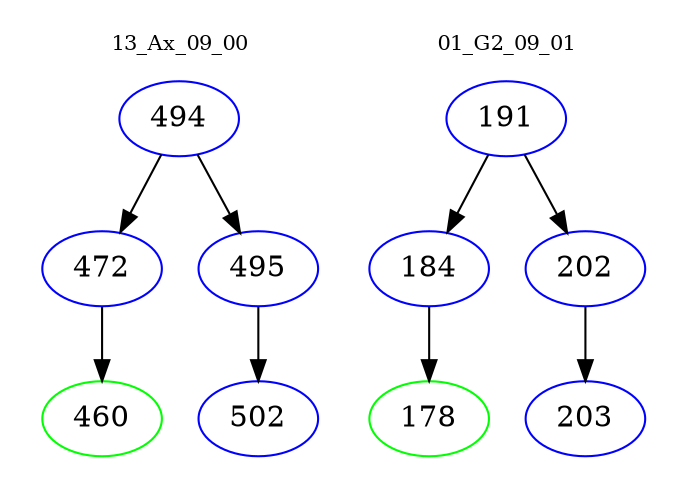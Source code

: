 digraph{
subgraph cluster_0 {
color = white
label = "13_Ax_09_00";
fontsize=10;
T0_494 [label="494", color="blue"]
T0_494 -> T0_472 [color="black"]
T0_472 [label="472", color="blue"]
T0_472 -> T0_460 [color="black"]
T0_460 [label="460", color="green"]
T0_494 -> T0_495 [color="black"]
T0_495 [label="495", color="blue"]
T0_495 -> T0_502 [color="black"]
T0_502 [label="502", color="blue"]
}
subgraph cluster_1 {
color = white
label = "01_G2_09_01";
fontsize=10;
T1_191 [label="191", color="blue"]
T1_191 -> T1_184 [color="black"]
T1_184 [label="184", color="blue"]
T1_184 -> T1_178 [color="black"]
T1_178 [label="178", color="green"]
T1_191 -> T1_202 [color="black"]
T1_202 [label="202", color="blue"]
T1_202 -> T1_203 [color="black"]
T1_203 [label="203", color="blue"]
}
}
